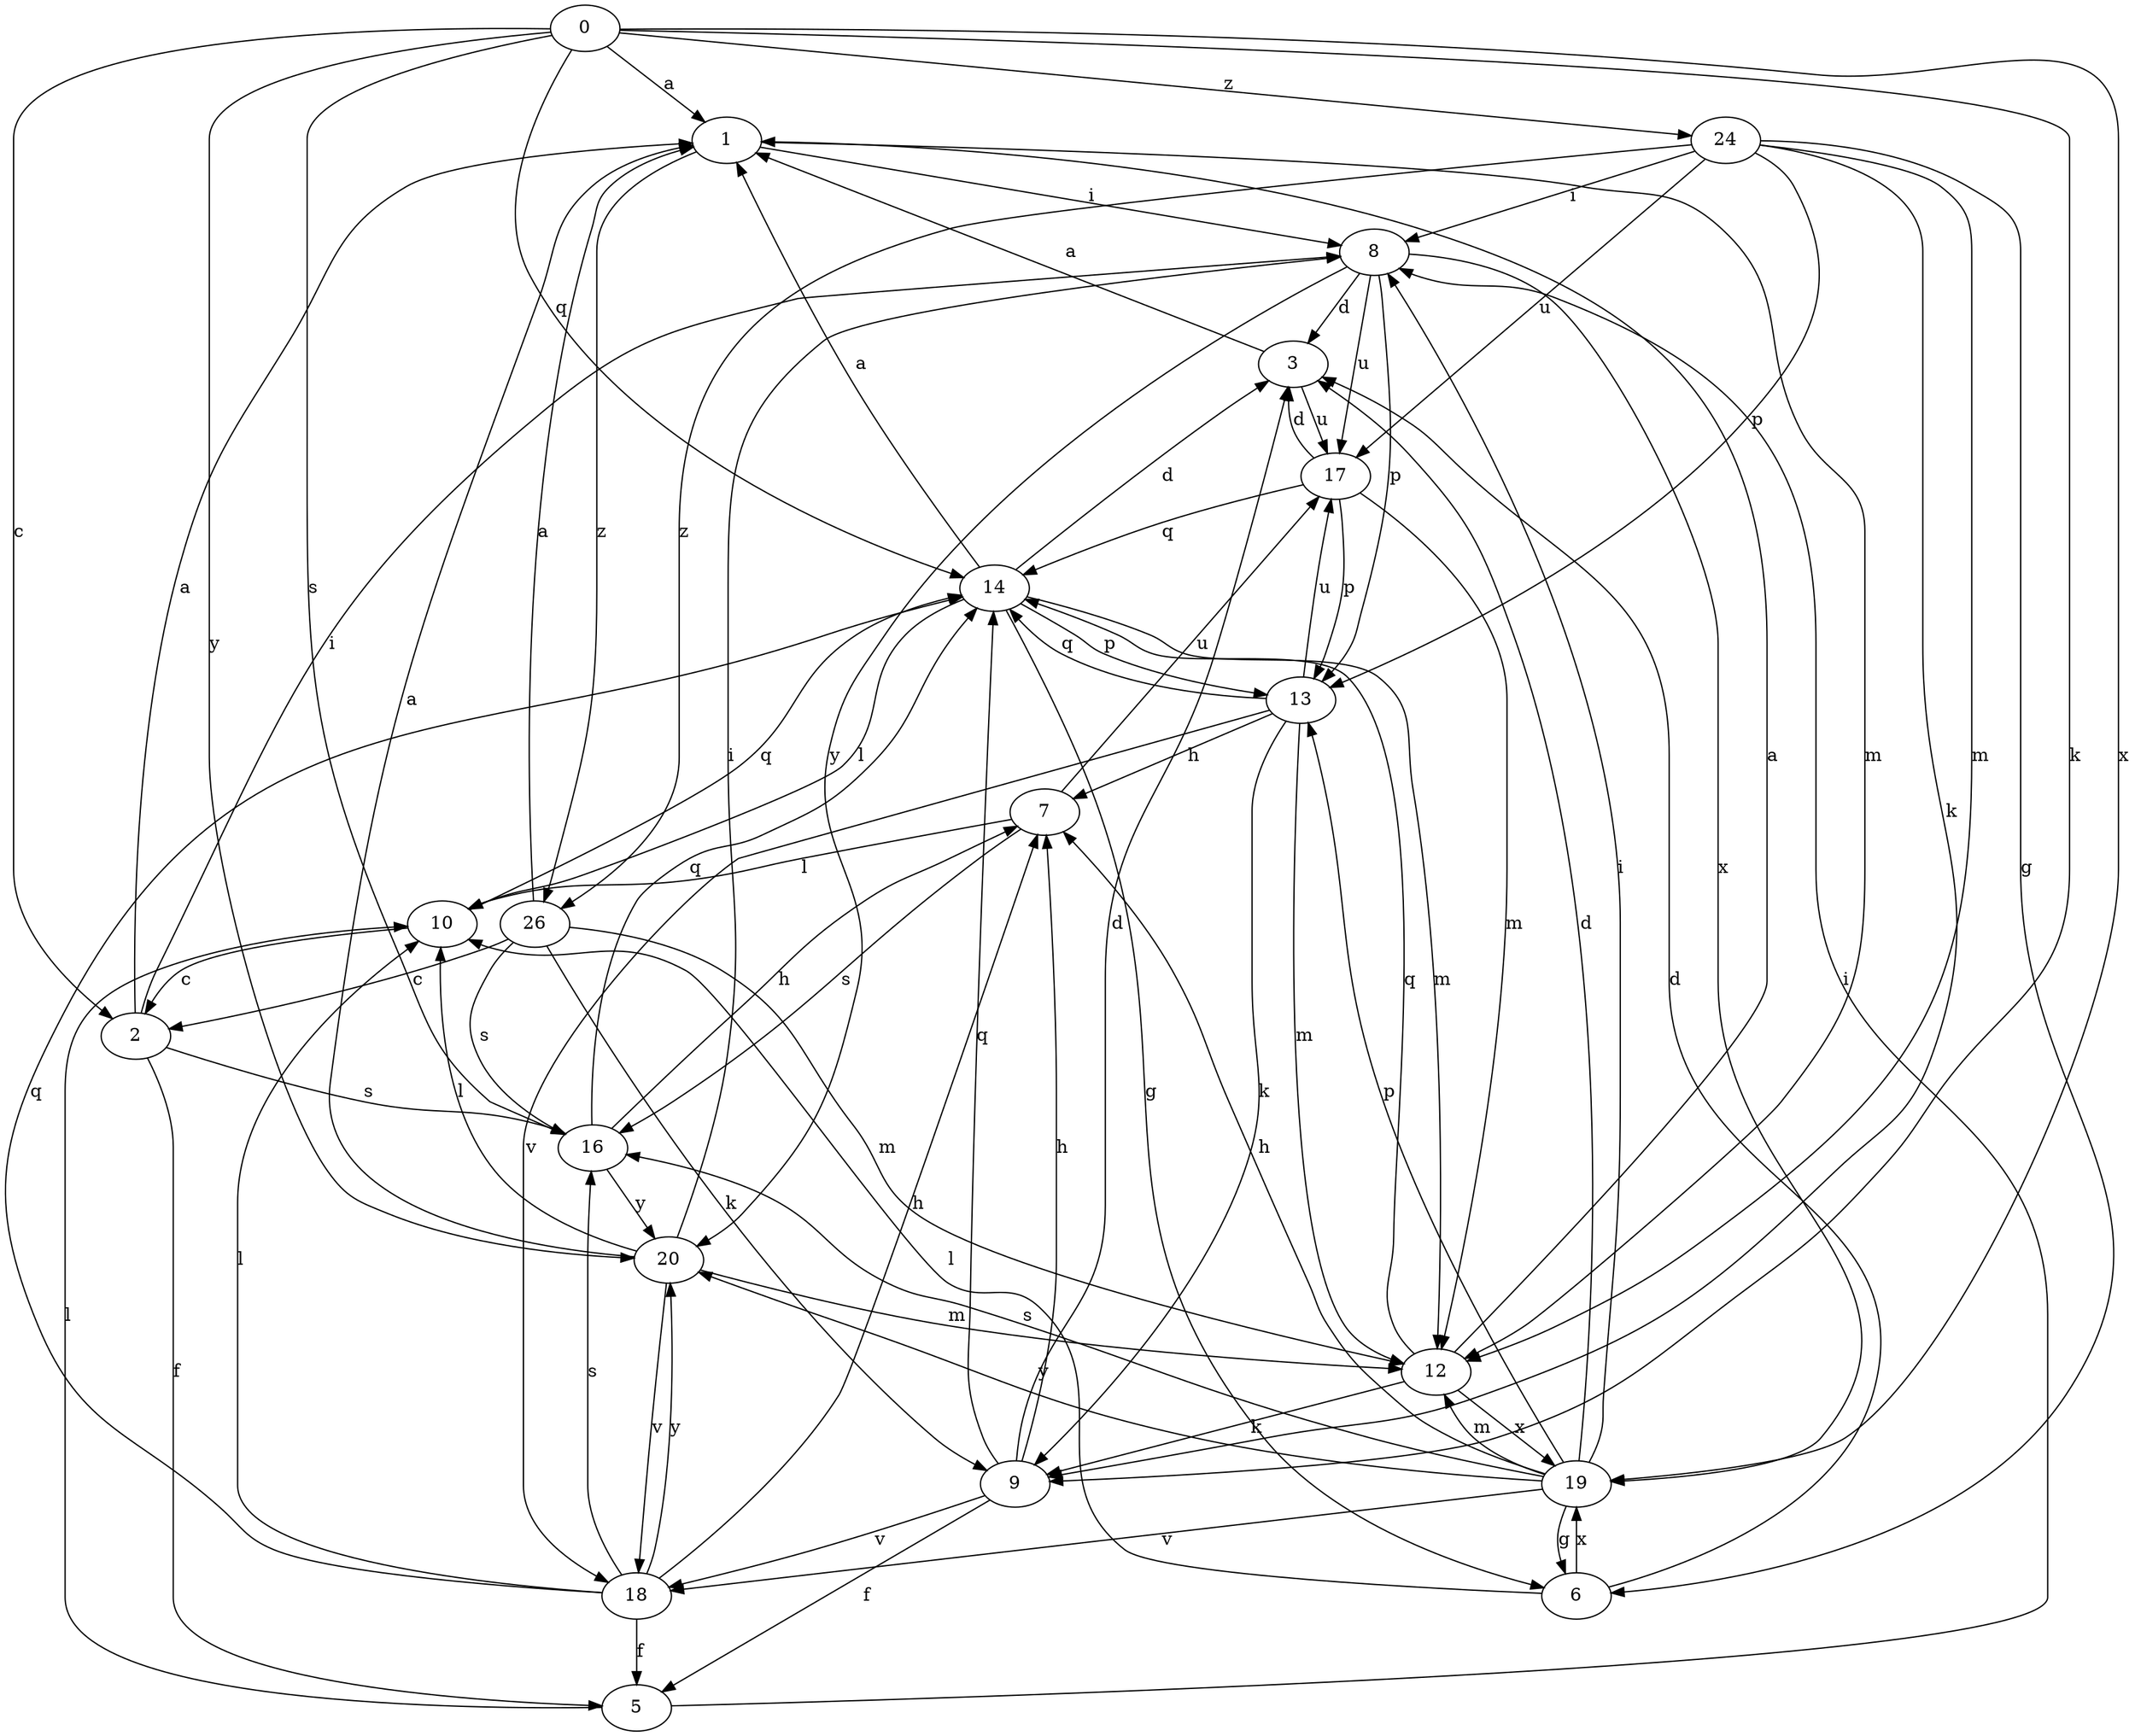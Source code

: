 strict digraph  {
0;
1;
2;
3;
5;
6;
7;
8;
9;
10;
12;
13;
14;
16;
17;
18;
19;
20;
24;
26;
0 -> 1  [label=a];
0 -> 2  [label=c];
0 -> 9  [label=k];
0 -> 14  [label=q];
0 -> 16  [label=s];
0 -> 19  [label=x];
0 -> 20  [label=y];
0 -> 24  [label=z];
1 -> 8  [label=i];
1 -> 12  [label=m];
1 -> 26  [label=z];
2 -> 1  [label=a];
2 -> 5  [label=f];
2 -> 8  [label=i];
2 -> 16  [label=s];
3 -> 1  [label=a];
3 -> 17  [label=u];
5 -> 8  [label=i];
5 -> 10  [label=l];
6 -> 3  [label=d];
6 -> 10  [label=l];
6 -> 19  [label=x];
7 -> 10  [label=l];
7 -> 16  [label=s];
7 -> 17  [label=u];
8 -> 3  [label=d];
8 -> 13  [label=p];
8 -> 17  [label=u];
8 -> 19  [label=x];
8 -> 20  [label=y];
9 -> 3  [label=d];
9 -> 5  [label=f];
9 -> 7  [label=h];
9 -> 14  [label=q];
9 -> 18  [label=v];
10 -> 2  [label=c];
10 -> 14  [label=q];
12 -> 1  [label=a];
12 -> 9  [label=k];
12 -> 14  [label=q];
12 -> 19  [label=x];
13 -> 7  [label=h];
13 -> 9  [label=k];
13 -> 12  [label=m];
13 -> 14  [label=q];
13 -> 17  [label=u];
13 -> 18  [label=v];
14 -> 1  [label=a];
14 -> 3  [label=d];
14 -> 6  [label=g];
14 -> 10  [label=l];
14 -> 12  [label=m];
14 -> 13  [label=p];
16 -> 7  [label=h];
16 -> 14  [label=q];
16 -> 20  [label=y];
17 -> 3  [label=d];
17 -> 12  [label=m];
17 -> 13  [label=p];
17 -> 14  [label=q];
18 -> 5  [label=f];
18 -> 7  [label=h];
18 -> 10  [label=l];
18 -> 14  [label=q];
18 -> 16  [label=s];
18 -> 20  [label=y];
19 -> 3  [label=d];
19 -> 6  [label=g];
19 -> 7  [label=h];
19 -> 8  [label=i];
19 -> 12  [label=m];
19 -> 13  [label=p];
19 -> 16  [label=s];
19 -> 18  [label=v];
19 -> 20  [label=y];
20 -> 1  [label=a];
20 -> 8  [label=i];
20 -> 10  [label=l];
20 -> 12  [label=m];
20 -> 18  [label=v];
24 -> 6  [label=g];
24 -> 8  [label=i];
24 -> 9  [label=k];
24 -> 12  [label=m];
24 -> 13  [label=p];
24 -> 17  [label=u];
24 -> 26  [label=z];
26 -> 1  [label=a];
26 -> 2  [label=c];
26 -> 9  [label=k];
26 -> 12  [label=m];
26 -> 16  [label=s];
}
